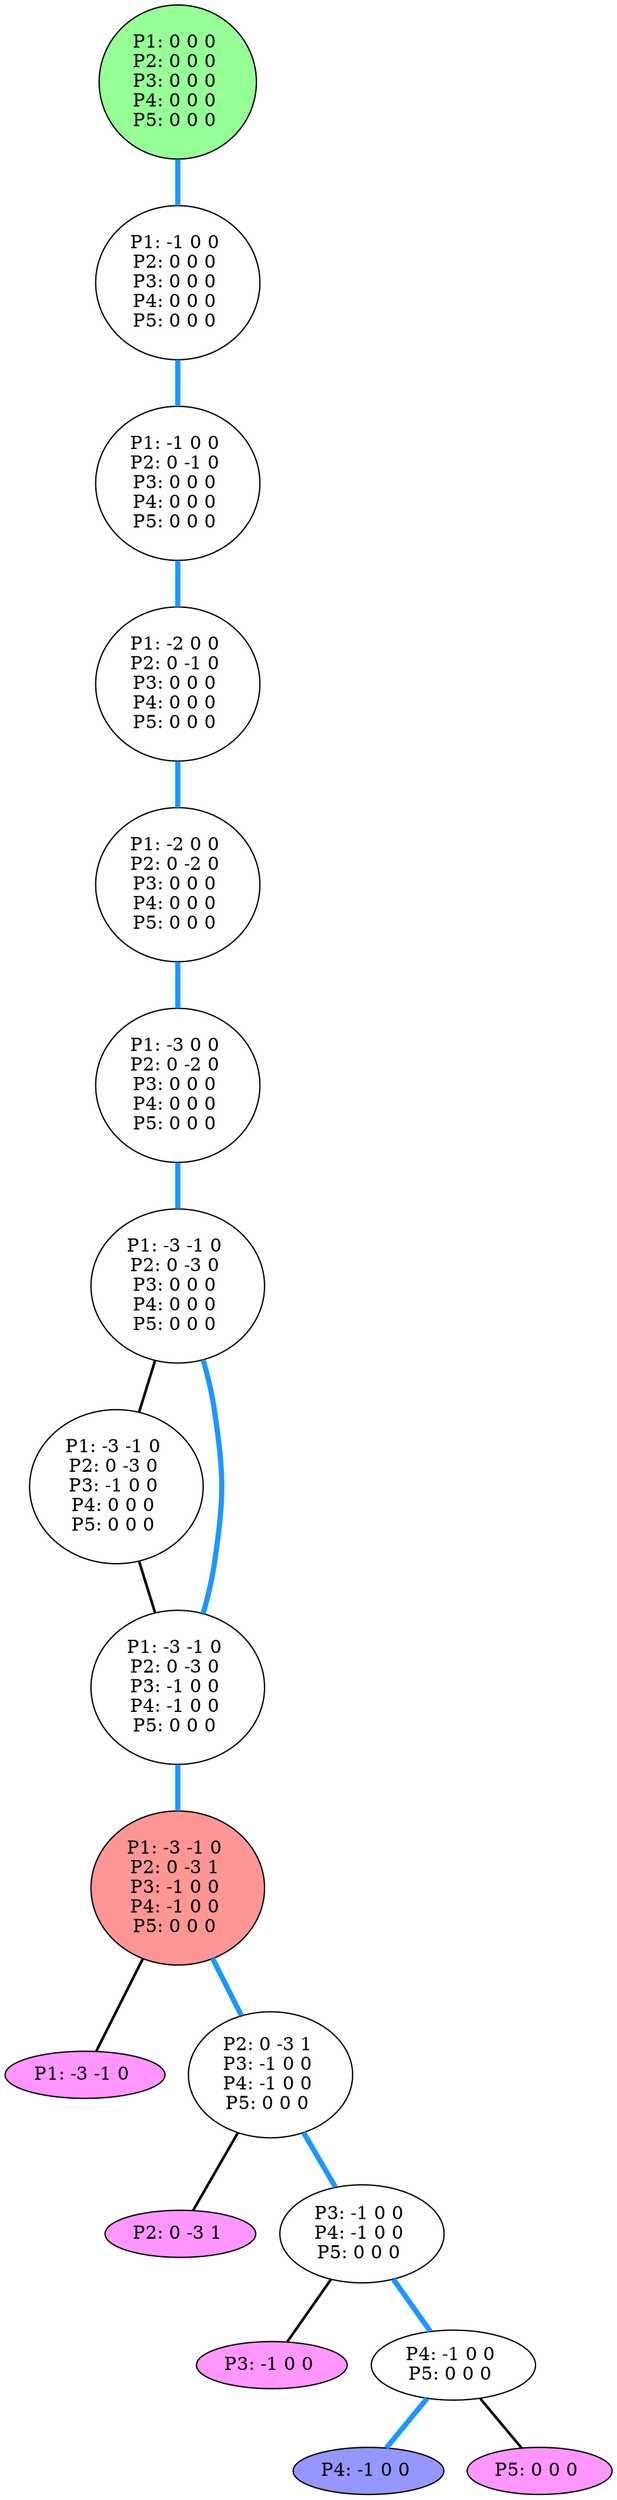 graph G {
color = "black"
0 [label = "P1: 0 0 0 
P2: 0 0 0 
P3: 0 0 0 
P4: 0 0 0 
P5: 0 0 0 
",  style="filled", fillcolor = "#96FF96"];
1 [label = "P1: -1 0 0 
P2: 0 0 0 
P3: 0 0 0 
P4: 0 0 0 
P5: 0 0 0 
"];
2 [label = "P1: -1 0 0 
P2: 0 -1 0 
P3: 0 0 0 
P4: 0 0 0 
P5: 0 0 0 
"];
3 [label = "P1: -2 0 0 
P2: 0 -1 0 
P3: 0 0 0 
P4: 0 0 0 
P5: 0 0 0 
"];
4 [label = "P1: -2 0 0 
P2: 0 -2 0 
P3: 0 0 0 
P4: 0 0 0 
P5: 0 0 0 
"];
5 [label = "P1: -3 0 0 
P2: 0 -2 0 
P3: 0 0 0 
P4: 0 0 0 
P5: 0 0 0 
"];
6 [label = "P1: -3 -1 0 
P2: 0 -3 0 
P3: 0 0 0 
P4: 0 0 0 
P5: 0 0 0 
"];
7 [label = "P1: -3 -1 0 
P2: 0 -3 0 
P3: -1 0 0 
P4: 0 0 0 
P5: 0 0 0 
"];
8 [label = "P1: -3 -1 0 
P2: 0 -3 0 
P3: -1 0 0 
P4: -1 0 0 
P5: 0 0 0 
"];
9 [label = "P1: -3 -1 0 
P2: 0 -3 1 
P3: -1 0 0 
P4: -1 0 0 
P5: 0 0 0 
",  style="filled", fillcolor = "#FF9696"];
10 [label = "P1: -3 -1 0 
",  style="filled", fillcolor = "#FF96FF"];
11 [label = "P2: 0 -3 1 
P3: -1 0 0 
P4: -1 0 0 
P5: 0 0 0 
"];
12 [label = "P2: 0 -3 1 
",  style="filled", fillcolor = "#FF96FF"];
13 [label = "P3: -1 0 0 
P4: -1 0 0 
P5: 0 0 0 
"];
14 [label = "P3: -1 0 0 
",  style="filled", fillcolor = "#FF96FF"];
15 [label = "P4: -1 0 0 
P5: 0 0 0 
"];
16 [label = "P4: -1 0 0 
", style="filled", fillcolor = "#9696FF"];
17 [label = "P5: 0 0 0 
",  style="filled", fillcolor = "#FF96FF"];
edge [style=bold];
0 -- 1 [color="#1E96FF", penwidth=4.0];

1 -- 2 [color="#1E96FF", penwidth=4.0];

2 -- 3 [color="#1E96FF", penwidth=4.0];

3 -- 4 [color="#1E96FF", penwidth=4.0];

4 -- 5 [color="#1E96FF", penwidth=4.0];

5 -- 6 [color="#1E96FF", penwidth=4.0];

6 -- 7 [color=black];
6 -- 8 [color="#1E96FF", penwidth=4.0];

7 -- 8 [color=black];

8 -- 9 [color="#1E96FF", penwidth=4.0];

9 -- 11 [color="#1E96FF", penwidth=4.0];
9 -- 10 [color=black];

11 -- 13 [color="#1E96FF", penwidth=4.0];
11 -- 12 [color=black];

13 -- 15 [color="#1E96FF", penwidth=4.0];
13 -- 14 [color=black];

15 -- 17 [color=black];
15 -- 16 [color="#1E96FF", penwidth=4.0];

}
